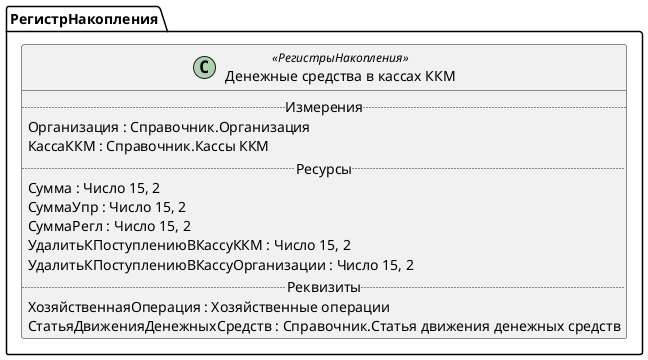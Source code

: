 ﻿@startuml ДенежныеСредстваВКассахККМ
'!include templates.wsd
'..\include templates.wsd
class РегистрНакопления.ДенежныеСредстваВКассахККМ as "Денежные средства в кассах ККМ" <<РегистрыНакопления>>
{
..Измерения..
Организация : Справочник.Организация
КассаККМ : Справочник.Кассы ККМ
..Ресурсы..
Сумма : Число 15, 2
СуммаУпр : Число 15, 2
СуммаРегл : Число 15, 2
УдалитьКПоступлениюВКассуККМ : Число 15, 2
УдалитьКПоступлениюВКассуОрганизации : Число 15, 2
..Реквизиты..
ХозяйственнаяОперация : Хозяйственные операции
СтатьяДвиженияДенежныхСредств : Справочник.Статья движения денежных средств
}
@enduml
